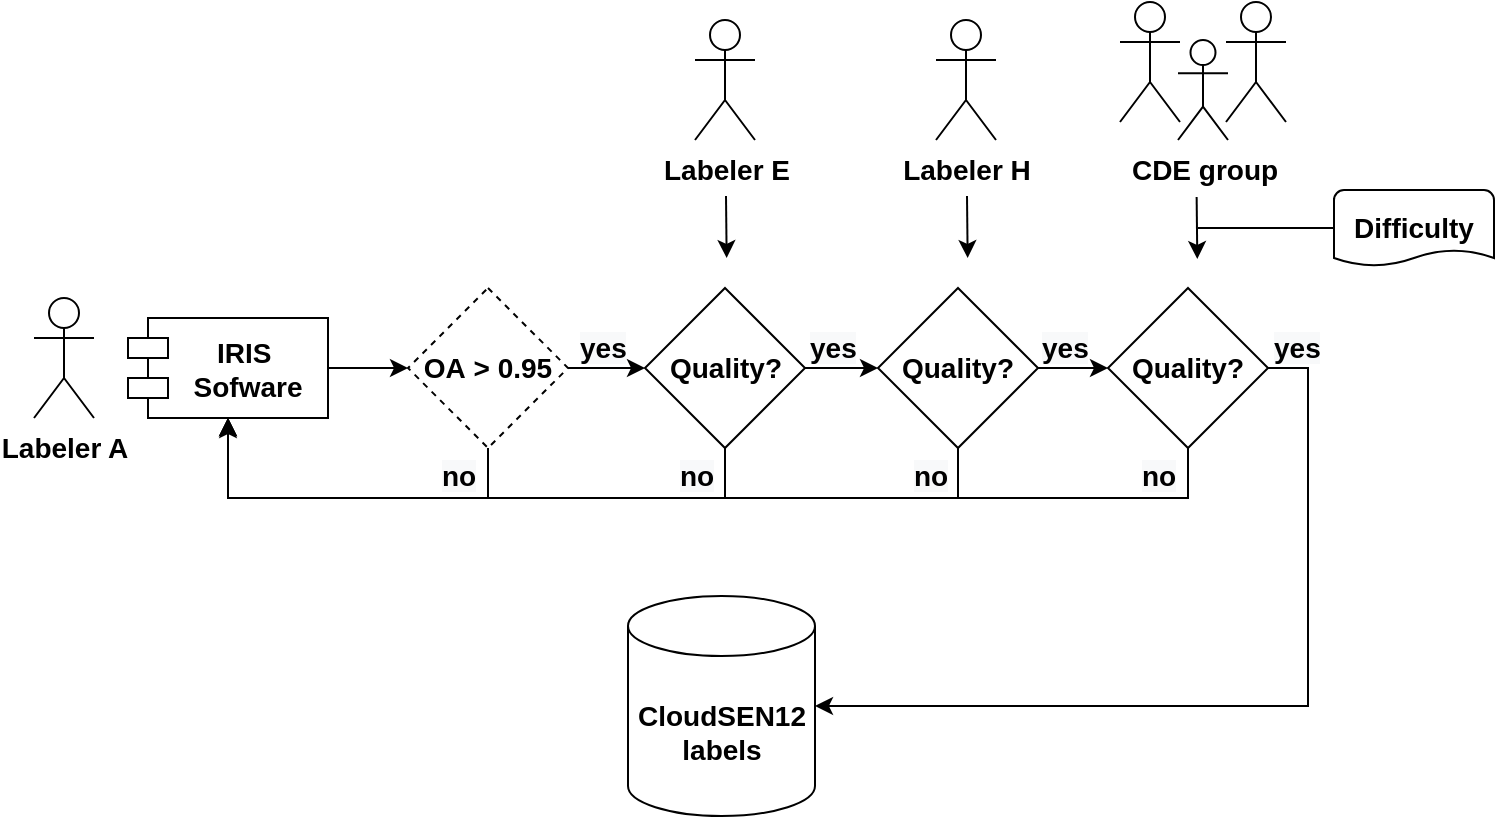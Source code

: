 <mxfile version="14.1.8" type="device"><diagram id="OlGw4EmLct64VUhLHT9T" name="Page-1"><mxGraphModel dx="1185" dy="653" grid="1" gridSize="10" guides="1" tooltips="1" connect="1" arrows="1" fold="1" page="1" pageScale="1" pageWidth="850" pageHeight="1100" math="0" shadow="0"><root><mxCell id="0"/><mxCell id="1" parent="0"/><mxCell id="mA-K6qgN8koVRajw-fsw-1" value="Labeler A" style="shape=umlActor;verticalLabelPosition=bottom;verticalAlign=top;html=1;outlineConnect=0;fontStyle=1;fontSize=14;" parent="1" vertex="1"><mxGeometry x="70" y="163" width="30" height="60" as="geometry"/></mxCell><mxCell id="mA-K6qgN8koVRajw-fsw-7" style="edgeStyle=orthogonalEdgeStyle;rounded=0;orthogonalLoop=1;jettySize=auto;html=1;exitX=1;exitY=0.5;exitDx=0;exitDy=0;entryX=0;entryY=0.5;entryDx=0;entryDy=0;" parent="1" source="mA-K6qgN8koVRajw-fsw-3" target="mA-K6qgN8koVRajw-fsw-6" edge="1"><mxGeometry relative="1" as="geometry"/></mxCell><mxCell id="mA-K6qgN8koVRajw-fsw-3" value="IRIS &#10;Sofware" style="shape=module;align=left;spacingLeft=20;align=center;verticalAlign=middle;fontStyle=1;fontSize=14;" parent="1" vertex="1"><mxGeometry x="117" y="173" width="100" height="50" as="geometry"/></mxCell><mxCell id="mA-K6qgN8koVRajw-fsw-8" style="edgeStyle=orthogonalEdgeStyle;rounded=0;orthogonalLoop=1;jettySize=auto;html=1;exitX=0.5;exitY=1;exitDx=0;exitDy=0;entryX=0.5;entryY=1;entryDx=0;entryDy=0;" parent="1" source="mA-K6qgN8koVRajw-fsw-6" target="mA-K6qgN8koVRajw-fsw-3" edge="1"><mxGeometry relative="1" as="geometry"><Array as="points"><mxPoint x="297" y="263"/><mxPoint x="167" y="263"/></Array></mxGeometry></mxCell><mxCell id="mA-K6qgN8koVRajw-fsw-16" style="edgeStyle=orthogonalEdgeStyle;rounded=0;orthogonalLoop=1;jettySize=auto;html=1;exitX=1;exitY=0.5;exitDx=0;exitDy=0;" parent="1" source="mA-K6qgN8koVRajw-fsw-6" target="mA-K6qgN8koVRajw-fsw-13" edge="1"><mxGeometry relative="1" as="geometry"/></mxCell><mxCell id="mA-K6qgN8koVRajw-fsw-6" value="&lt;b style=&quot;font-size: 14px;&quot;&gt;OA&amp;nbsp;&amp;gt; 0.95&lt;/b&gt;" style="rhombus;whiteSpace=wrap;html=1;dashed=1;fontSize=14;" parent="1" vertex="1"><mxGeometry x="257" y="158" width="80" height="80" as="geometry"/></mxCell><mxCell id="mA-K6qgN8koVRajw-fsw-9" value="&lt;b style=&quot;color: rgb(0, 0, 0); font-family: helvetica; font-size: 14px; font-style: normal; letter-spacing: normal; text-align: center; text-indent: 0px; text-transform: none; word-spacing: 0px; background-color: rgb(248, 249, 250);&quot;&gt;no&lt;/b&gt;" style="text;whiteSpace=wrap;html=1;fontSize=14;" parent="1" vertex="1"><mxGeometry x="272" y="237" width="20" height="30" as="geometry"/></mxCell><mxCell id="mA-K6qgN8koVRajw-fsw-10" value="&lt;font style=&quot;font-size: 14px&quot;&gt;CDE group&lt;/font&gt;" style="shape=umlActor;verticalLabelPosition=bottom;verticalAlign=top;html=1;outlineConnect=0;fontStyle=1" parent="1" vertex="1"><mxGeometry x="642" y="34" width="25" height="50" as="geometry"/></mxCell><mxCell id="mA-K6qgN8koVRajw-fsw-11" value="" style="shape=umlActor;verticalLabelPosition=bottom;verticalAlign=top;html=1;outlineConnect=0;" parent="1" vertex="1"><mxGeometry x="613" y="15" width="30" height="60" as="geometry"/></mxCell><mxCell id="mA-K6qgN8koVRajw-fsw-12" value="" style="shape=umlActor;verticalLabelPosition=bottom;verticalAlign=top;html=1;outlineConnect=0;" parent="1" vertex="1"><mxGeometry x="666" y="15" width="30" height="60" as="geometry"/></mxCell><mxCell id="mA-K6qgN8koVRajw-fsw-19" style="edgeStyle=orthogonalEdgeStyle;rounded=0;orthogonalLoop=1;jettySize=auto;html=1;exitX=0.5;exitY=1;exitDx=0;exitDy=0;entryX=0.5;entryY=1;entryDx=0;entryDy=0;" parent="1" source="mA-K6qgN8koVRajw-fsw-13" target="mA-K6qgN8koVRajw-fsw-3" edge="1"><mxGeometry relative="1" as="geometry"><Array as="points"><mxPoint x="416" y="263"/><mxPoint x="167" y="263"/></Array></mxGeometry></mxCell><mxCell id="mA-K6qgN8koVRajw-fsw-24" style="edgeStyle=orthogonalEdgeStyle;rounded=0;orthogonalLoop=1;jettySize=auto;html=1;exitX=1;exitY=0.5;exitDx=0;exitDy=0;entryX=0;entryY=0.5;entryDx=0;entryDy=0;" parent="1" source="mA-K6qgN8koVRajw-fsw-13" target="mA-K6qgN8koVRajw-fsw-23" edge="1"><mxGeometry relative="1" as="geometry"/></mxCell><mxCell id="mA-K6qgN8koVRajw-fsw-13" value="&lt;b style=&quot;font-size: 14px;&quot;&gt;Quality?&lt;/b&gt;" style="rhombus;whiteSpace=wrap;html=1;fontSize=14;" parent="1" vertex="1"><mxGeometry x="375.5" y="158" width="80" height="80" as="geometry"/></mxCell><mxCell id="mA-K6qgN8koVRajw-fsw-20" value="&lt;b style=&quot;color: rgb(0, 0, 0); font-family: helvetica; font-size: 14px; font-style: normal; letter-spacing: normal; text-align: center; text-indent: 0px; text-transform: none; word-spacing: 0px; background-color: rgb(248, 249, 250);&quot;&gt;no&lt;/b&gt;" style="text;whiteSpace=wrap;html=1;fontSize=14;" parent="1" vertex="1"><mxGeometry x="391" y="237" width="20" height="30" as="geometry"/></mxCell><mxCell id="mA-K6qgN8koVRajw-fsw-21" value="&lt;b style=&quot;color: rgb(0, 0, 0); font-family: helvetica; font-size: 14px; font-style: normal; letter-spacing: normal; text-align: center; text-indent: 0px; text-transform: none; word-spacing: 0px; background-color: rgb(248, 249, 250);&quot;&gt;yes&lt;/b&gt;" style="text;whiteSpace=wrap;html=1;fontSize=14;" parent="1" vertex="1"><mxGeometry x="341" y="173" width="20" height="30" as="geometry"/></mxCell><mxCell id="mA-K6qgN8koVRajw-fsw-25" style="edgeStyle=orthogonalEdgeStyle;rounded=0;orthogonalLoop=1;jettySize=auto;html=1;exitX=0.5;exitY=1;exitDx=0;exitDy=0;entryX=0.5;entryY=1;entryDx=0;entryDy=0;" parent="1" source="mA-K6qgN8koVRajw-fsw-23" target="mA-K6qgN8koVRajw-fsw-3" edge="1"><mxGeometry relative="1" as="geometry"><Array as="points"><mxPoint x="532" y="263"/><mxPoint x="167" y="263"/></Array></mxGeometry></mxCell><mxCell id="sMw-Nn1IDqbjCJwnUV7U-20" style="edgeStyle=orthogonalEdgeStyle;rounded=0;orthogonalLoop=1;jettySize=auto;html=1;exitX=1;exitY=0.5;exitDx=0;exitDy=0;entryX=0;entryY=0.5;entryDx=0;entryDy=0;" parent="1" source="mA-K6qgN8koVRajw-fsw-23" target="sMw-Nn1IDqbjCJwnUV7U-17" edge="1"><mxGeometry relative="1" as="geometry"/></mxCell><mxCell id="mA-K6qgN8koVRajw-fsw-23" value="&lt;b style=&quot;font-size: 14px;&quot;&gt;Quality?&lt;/b&gt;" style="rhombus;whiteSpace=wrap;html=1;fontSize=14;" parent="1" vertex="1"><mxGeometry x="492" y="158" width="80" height="80" as="geometry"/></mxCell><mxCell id="mA-K6qgN8koVRajw-fsw-26" value="&lt;b style=&quot;color: rgb(0, 0, 0); font-family: helvetica; font-size: 14px; font-style: normal; letter-spacing: normal; text-align: center; text-indent: 0px; text-transform: none; word-spacing: 0px; background-color: rgb(248, 249, 250);&quot;&gt;no&lt;/b&gt;" style="text;whiteSpace=wrap;html=1;fontSize=14;" parent="1" vertex="1"><mxGeometry x="508" y="237" width="20" height="30" as="geometry"/></mxCell><mxCell id="mA-K6qgN8koVRajw-fsw-29" value="&lt;font style=&quot;font-size: 14px&quot;&gt;Labeler E&lt;/font&gt;" style="shape=umlActor;verticalLabelPosition=bottom;verticalAlign=top;html=1;outlineConnect=0;fontStyle=1" parent="1" vertex="1"><mxGeometry x="400.5" y="24" width="30" height="60" as="geometry"/></mxCell><mxCell id="mA-K6qgN8koVRajw-fsw-30" style="edgeStyle=orthogonalEdgeStyle;rounded=0;orthogonalLoop=1;jettySize=auto;html=1;" parent="1" edge="1"><mxGeometry relative="1" as="geometry"><mxPoint x="416" y="112" as="sourcePoint"/><mxPoint x="416.33" y="143" as="targetPoint"/></mxGeometry></mxCell><mxCell id="mA-K6qgN8koVRajw-fsw-31" value="&lt;b style=&quot;color: rgb(0, 0, 0); font-family: helvetica; font-size: 14px; font-style: normal; letter-spacing: normal; text-align: center; text-indent: 0px; text-transform: none; word-spacing: 0px; background-color: rgb(248, 249, 250);&quot;&gt;yes&lt;/b&gt;" style="text;whiteSpace=wrap;html=1;fontSize=14;" parent="1" vertex="1"><mxGeometry x="456" y="173" width="20" height="30" as="geometry"/></mxCell><mxCell id="sMw-Nn1IDqbjCJwnUV7U-10" value="&lt;div style=&quot;font-size: 14px&quot;&gt;&lt;b&gt;&lt;font style=&quot;font-size: 14px&quot;&gt;CloudSEN12&lt;/font&gt;&lt;/b&gt;&lt;/div&gt;&lt;div style=&quot;font-size: 14px&quot;&gt;&lt;b&gt;&lt;font style=&quot;font-size: 14px&quot;&gt;labels&lt;/font&gt;&lt;/b&gt;&lt;/div&gt;" style="shape=cylinder3;whiteSpace=wrap;html=1;boundedLbl=1;backgroundOutline=1;size=15;" parent="1" vertex="1"><mxGeometry x="367" y="312" width="93.5" height="110" as="geometry"/></mxCell><mxCell id="sMw-Nn1IDqbjCJwnUV7U-14" value="&lt;font style=&quot;font-size: 14px&quot;&gt;Labeler H&lt;/font&gt;" style="shape=umlActor;verticalLabelPosition=bottom;verticalAlign=top;html=1;outlineConnect=0;fontStyle=1" parent="1" vertex="1"><mxGeometry x="521" y="24" width="30" height="60" as="geometry"/></mxCell><mxCell id="sMw-Nn1IDqbjCJwnUV7U-15" style="edgeStyle=orthogonalEdgeStyle;rounded=0;orthogonalLoop=1;jettySize=auto;html=1;" parent="1" edge="1"><mxGeometry relative="1" as="geometry"><mxPoint x="536.5" y="112" as="sourcePoint"/><mxPoint x="536.83" y="143" as="targetPoint"/></mxGeometry></mxCell><mxCell id="sMw-Nn1IDqbjCJwnUV7U-23" style="edgeStyle=orthogonalEdgeStyle;rounded=0;orthogonalLoop=1;jettySize=auto;html=1;entryX=0.5;entryY=1;entryDx=0;entryDy=0;" parent="1" source="sMw-Nn1IDqbjCJwnUV7U-17" edge="1"><mxGeometry relative="1" as="geometry"><mxPoint x="651" y="239" as="sourcePoint"/><mxPoint x="167" y="224" as="targetPoint"/><Array as="points"><mxPoint x="647" y="263"/><mxPoint x="167" y="263"/></Array></mxGeometry></mxCell><mxCell id="sMw-Nn1IDqbjCJwnUV7U-25" style="edgeStyle=orthogonalEdgeStyle;rounded=0;orthogonalLoop=1;jettySize=auto;html=1;exitX=1;exitY=0.5;exitDx=0;exitDy=0;entryX=1;entryY=0.5;entryDx=0;entryDy=0;entryPerimeter=0;" parent="1" source="sMw-Nn1IDqbjCJwnUV7U-17" target="sMw-Nn1IDqbjCJwnUV7U-10" edge="1"><mxGeometry relative="1" as="geometry"/></mxCell><mxCell id="sMw-Nn1IDqbjCJwnUV7U-17" value="&lt;b style=&quot;font-size: 14px;&quot;&gt;Quality?&lt;/b&gt;" style="rhombus;whiteSpace=wrap;html=1;fontSize=14;" parent="1" vertex="1"><mxGeometry x="607" y="158" width="80" height="80" as="geometry"/></mxCell><mxCell id="sMw-Nn1IDqbjCJwnUV7U-18" value="&lt;b style=&quot;color: rgb(0, 0, 0); font-family: helvetica; font-size: 14px; font-style: normal; letter-spacing: normal; text-align: center; text-indent: 0px; text-transform: none; word-spacing: 0px; background-color: rgb(248, 249, 250);&quot;&gt;yes&lt;/b&gt;" style="text;whiteSpace=wrap;html=1;fontSize=14;" parent="1" vertex="1"><mxGeometry x="572" y="173" width="20" height="30" as="geometry"/></mxCell><mxCell id="sMw-Nn1IDqbjCJwnUV7U-21" style="edgeStyle=orthogonalEdgeStyle;rounded=0;orthogonalLoop=1;jettySize=auto;html=1;" parent="1" edge="1"><mxGeometry relative="1" as="geometry"><mxPoint x="651.32" y="112.5" as="sourcePoint"/><mxPoint x="651.65" y="143.5" as="targetPoint"/></mxGeometry></mxCell><mxCell id="sMw-Nn1IDqbjCJwnUV7U-24" value="&lt;b style=&quot;color: rgb(0, 0, 0); font-family: helvetica; font-size: 14px; font-style: normal; letter-spacing: normal; text-align: center; text-indent: 0px; text-transform: none; word-spacing: 0px; background-color: rgb(248, 249, 250);&quot;&gt;no&lt;/b&gt;" style="text;whiteSpace=wrap;html=1;fontSize=14;" parent="1" vertex="1"><mxGeometry x="622" y="237" width="20" height="30" as="geometry"/></mxCell><mxCell id="sMw-Nn1IDqbjCJwnUV7U-26" value="&lt;b style=&quot;color: rgb(0, 0, 0); font-family: helvetica; font-size: 14px; font-style: normal; letter-spacing: normal; text-align: center; text-indent: 0px; text-transform: none; word-spacing: 0px; background-color: rgb(248, 249, 250);&quot;&gt;yes&lt;/b&gt;" style="text;whiteSpace=wrap;html=1;fontSize=14;" parent="1" vertex="1"><mxGeometry x="688" y="173" width="20" height="30" as="geometry"/></mxCell><mxCell id="OVF1SjaVwn6WPLHcILs7-2" value="&lt;b&gt;&lt;font style=&quot;font-size: 14px&quot;&gt;Difficulty&lt;/font&gt;&lt;/b&gt;" style="strokeWidth=1;html=1;shape=mxgraph.flowchart.document2;whiteSpace=wrap;size=0.211;" vertex="1" parent="1"><mxGeometry x="720" y="109" width="80" height="38" as="geometry"/></mxCell><mxCell id="OVF1SjaVwn6WPLHcILs7-5" style="edgeStyle=orthogonalEdgeStyle;rounded=0;orthogonalLoop=1;jettySize=auto;html=1;exitX=0;exitY=0.5;exitDx=0;exitDy=0;exitPerimeter=0;strokeColor=none;" edge="1" parent="1" source="OVF1SjaVwn6WPLHcILs7-2"><mxGeometry relative="1" as="geometry"><mxPoint x="720" y="128.0" as="sourcePoint"/><mxPoint x="647" y="140" as="targetPoint"/><Array as="points"><mxPoint x="652" y="128"/><mxPoint x="652" y="140"/></Array></mxGeometry></mxCell><mxCell id="OVF1SjaVwn6WPLHcILs7-8" value="" style="endArrow=none;html=1;entryX=0;entryY=0.5;entryDx=0;entryDy=0;entryPerimeter=0;" edge="1" parent="1" target="OVF1SjaVwn6WPLHcILs7-2"><mxGeometry width="50" height="50" relative="1" as="geometry"><mxPoint x="656" y="128" as="sourcePoint"/><mxPoint x="720" y="128" as="targetPoint"/></mxGeometry></mxCell><mxCell id="OVF1SjaVwn6WPLHcILs7-9" value="" style="endArrow=none;html=1;entryX=0;entryY=0.5;entryDx=0;entryDy=0;entryPerimeter=0;" edge="1" parent="1" target="OVF1SjaVwn6WPLHcILs7-2"><mxGeometry width="50" height="50" relative="1" as="geometry"><mxPoint x="652" y="128" as="sourcePoint"/><mxPoint x="720" y="128" as="targetPoint"/></mxGeometry></mxCell></root></mxGraphModel></diagram></mxfile>